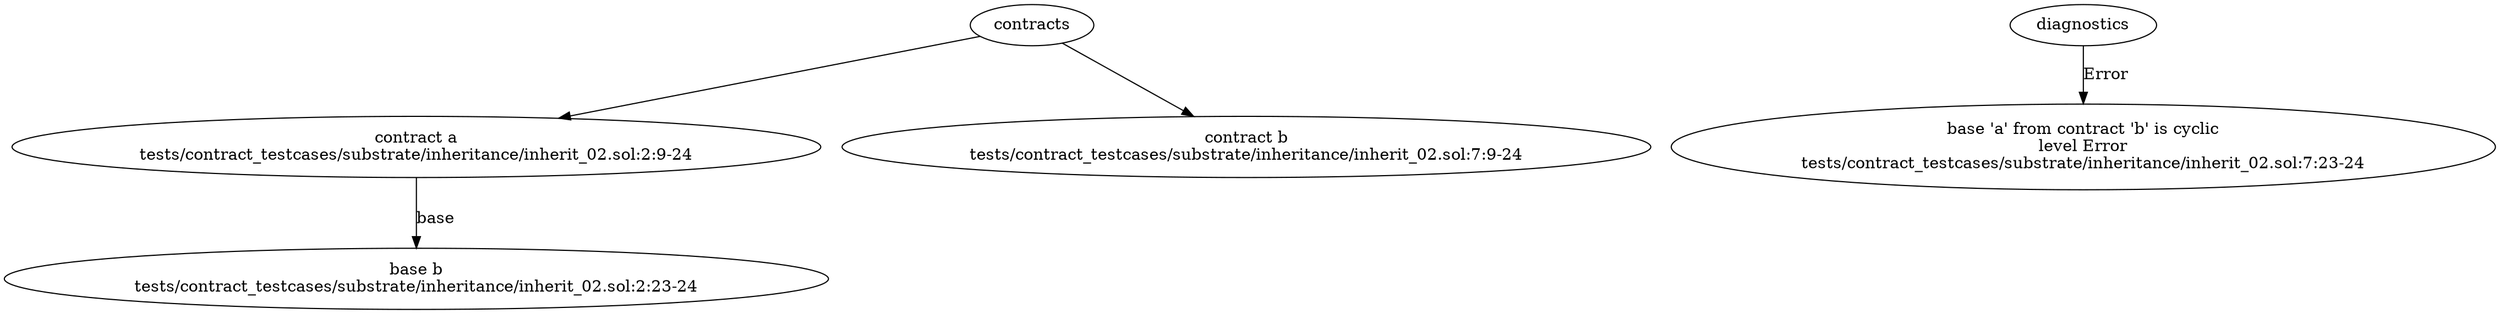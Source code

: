 strict digraph "tests/contract_testcases/substrate/inheritance/inherit_02.sol" {
	contract [label="contract a\ntests/contract_testcases/substrate/inheritance/inherit_02.sol:2:9-24"]
	base [label="base b\ntests/contract_testcases/substrate/inheritance/inherit_02.sol:2:23-24"]
	contract_4 [label="contract b\ntests/contract_testcases/substrate/inheritance/inherit_02.sol:7:9-24"]
	diagnostic [label="base 'a' from contract 'b' is cyclic\nlevel Error\ntests/contract_testcases/substrate/inheritance/inherit_02.sol:7:23-24"]
	contracts -> contract
	contract -> base [label="base"]
	contracts -> contract_4
	diagnostics -> diagnostic [label="Error"]
}
